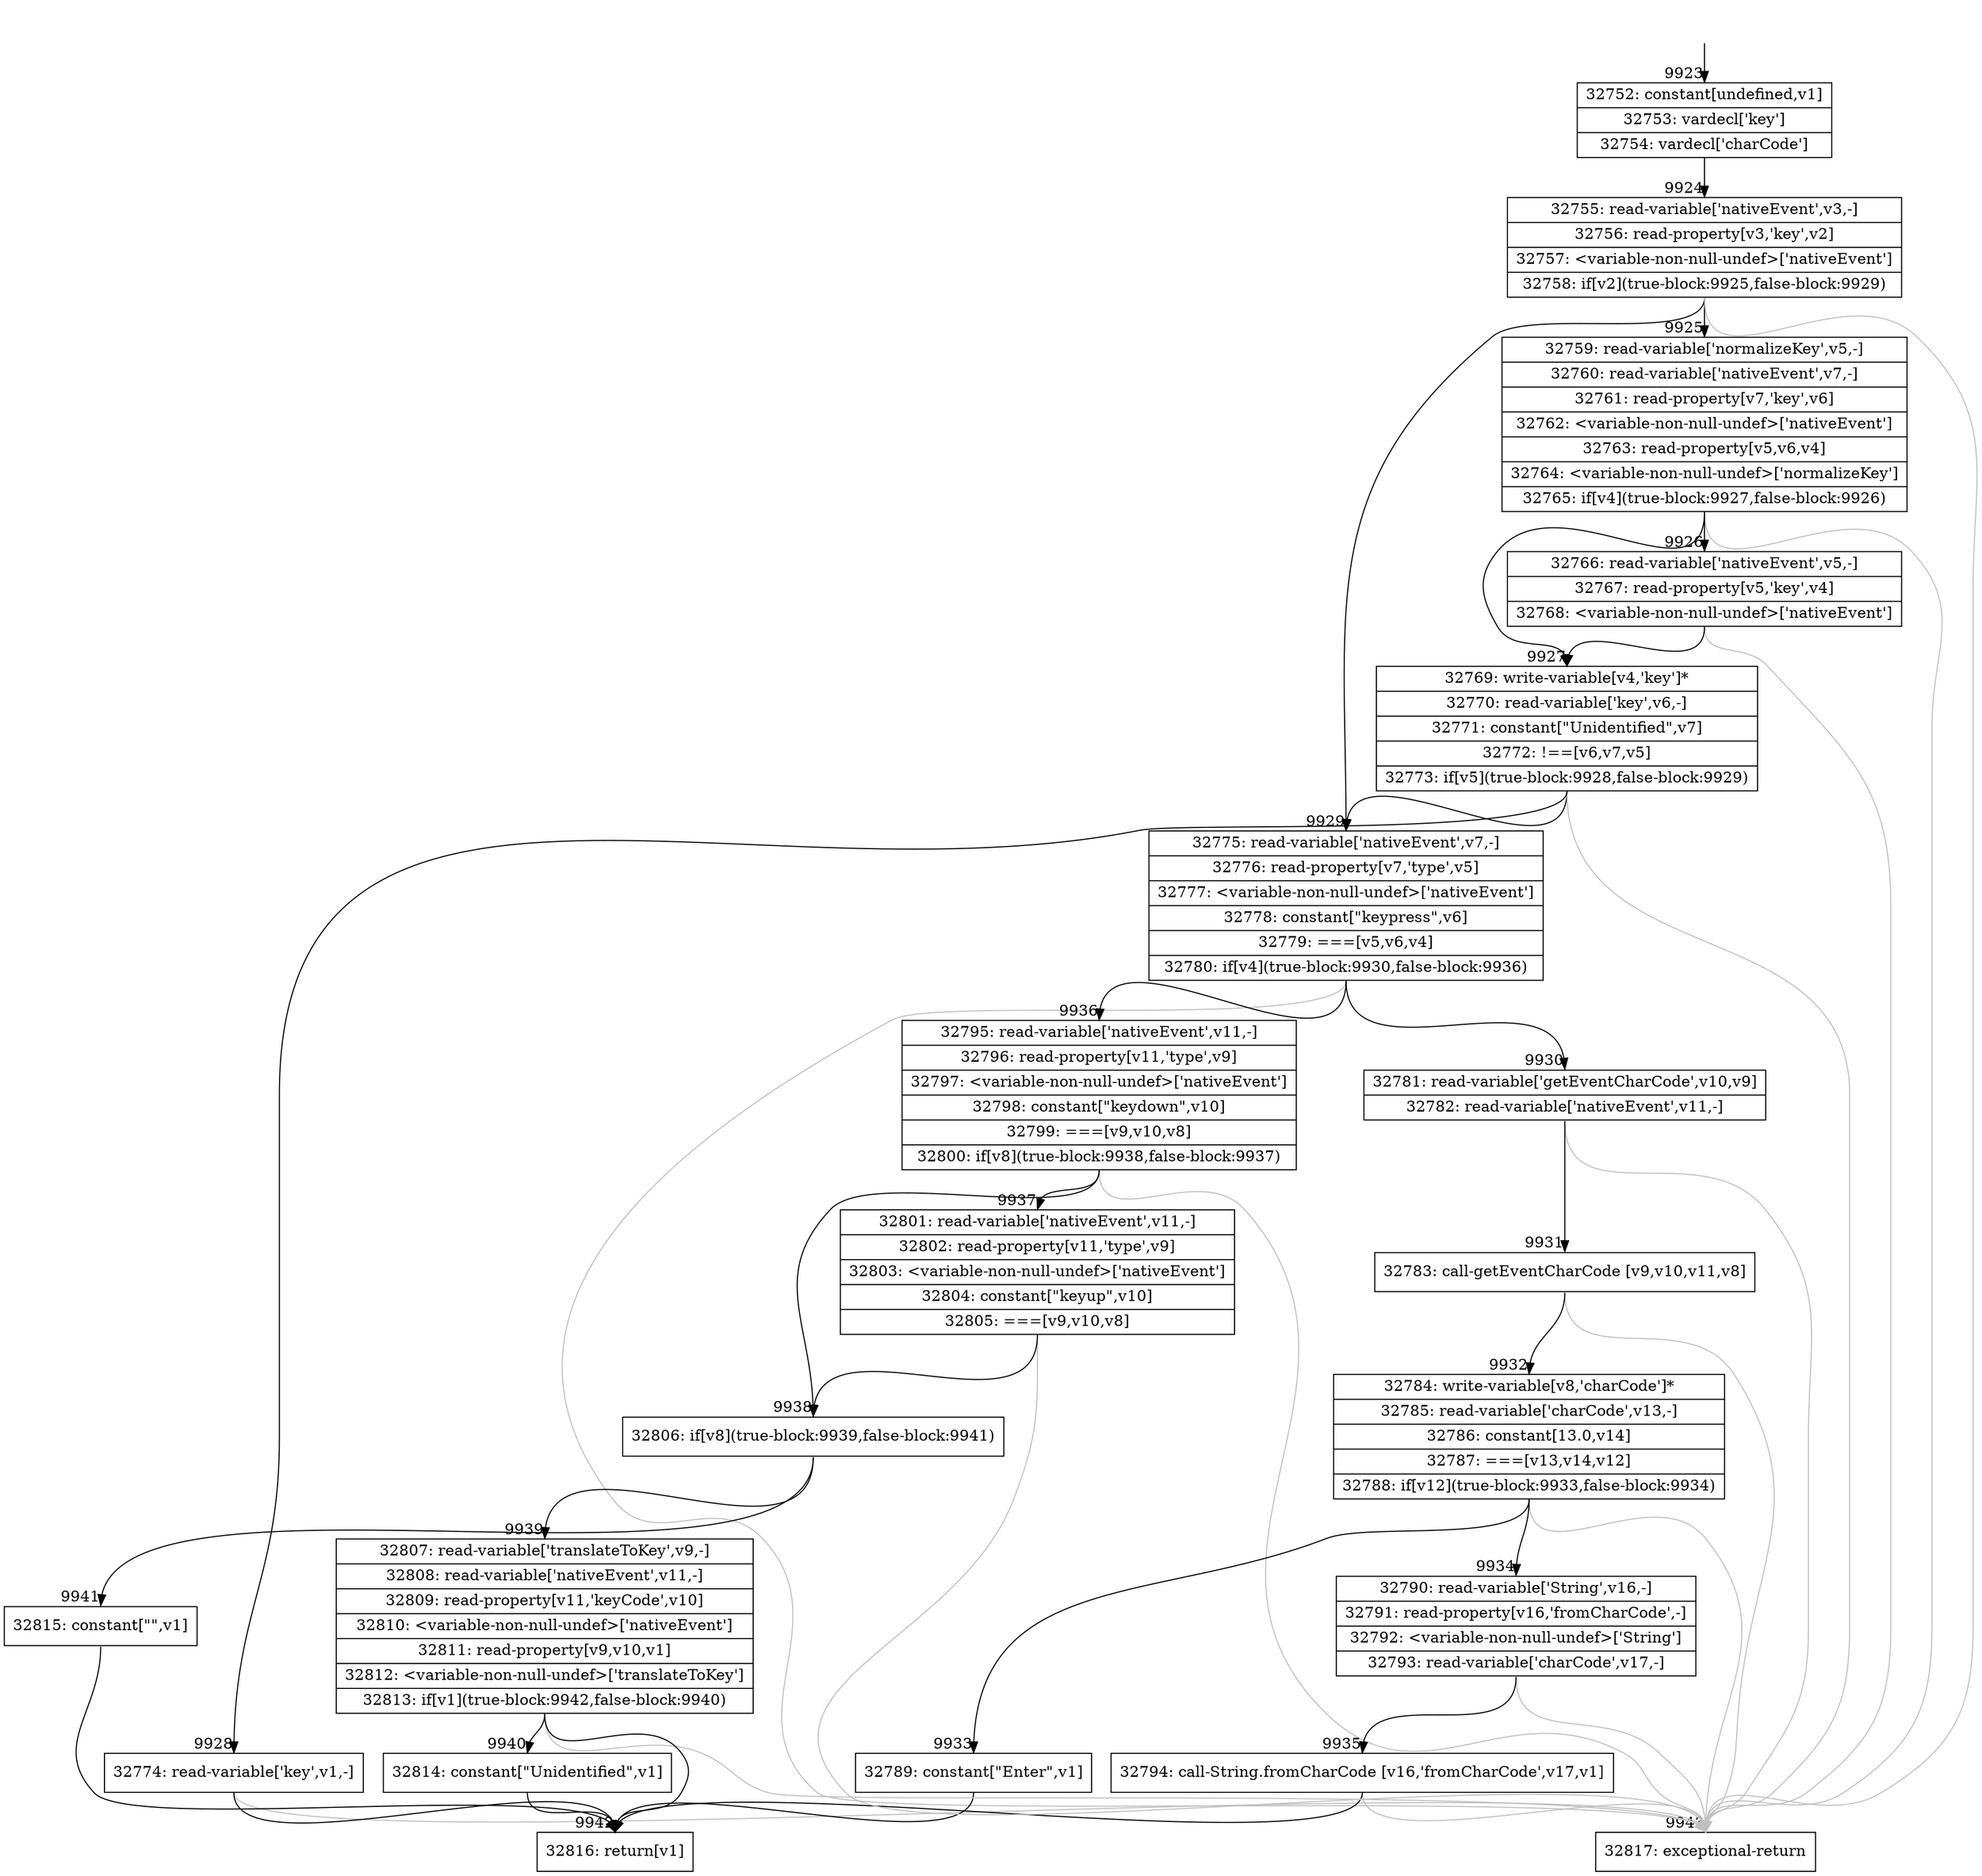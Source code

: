 digraph {
rankdir="TD"
BB_entry741[shape=none,label=""];
BB_entry741 -> BB9923 [tailport=s, headport=n, headlabel="    9923"]
BB9923 [shape=record label="{32752: constant[undefined,v1]|32753: vardecl['key']|32754: vardecl['charCode']}" ] 
BB9923 -> BB9924 [tailport=s, headport=n, headlabel="      9924"]
BB9924 [shape=record label="{32755: read-variable['nativeEvent',v3,-]|32756: read-property[v3,'key',v2]|32757: \<variable-non-null-undef\>['nativeEvent']|32758: if[v2](true-block:9925,false-block:9929)}" ] 
BB9924 -> BB9925 [tailport=s, headport=n, headlabel="      9925"]
BB9924 -> BB9929 [tailport=s, headport=n, headlabel="      9929"]
BB9924 -> BB9943 [tailport=s, headport=n, color=gray, headlabel="      9943"]
BB9925 [shape=record label="{32759: read-variable['normalizeKey',v5,-]|32760: read-variable['nativeEvent',v7,-]|32761: read-property[v7,'key',v6]|32762: \<variable-non-null-undef\>['nativeEvent']|32763: read-property[v5,v6,v4]|32764: \<variable-non-null-undef\>['normalizeKey']|32765: if[v4](true-block:9927,false-block:9926)}" ] 
BB9925 -> BB9927 [tailport=s, headport=n, headlabel="      9927"]
BB9925 -> BB9926 [tailport=s, headport=n, headlabel="      9926"]
BB9925 -> BB9943 [tailport=s, headport=n, color=gray]
BB9926 [shape=record label="{32766: read-variable['nativeEvent',v5,-]|32767: read-property[v5,'key',v4]|32768: \<variable-non-null-undef\>['nativeEvent']}" ] 
BB9926 -> BB9927 [tailport=s, headport=n]
BB9926 -> BB9943 [tailport=s, headport=n, color=gray]
BB9927 [shape=record label="{32769: write-variable[v4,'key']*|32770: read-variable['key',v6,-]|32771: constant[\"Unidentified\",v7]|32772: !==[v6,v7,v5]|32773: if[v5](true-block:9928,false-block:9929)}" ] 
BB9927 -> BB9928 [tailport=s, headport=n, headlabel="      9928"]
BB9927 -> BB9929 [tailport=s, headport=n]
BB9927 -> BB9943 [tailport=s, headport=n, color=gray]
BB9928 [shape=record label="{32774: read-variable['key',v1,-]}" ] 
BB9928 -> BB9942 [tailport=s, headport=n, headlabel="      9942"]
BB9928 -> BB9943 [tailport=s, headport=n, color=gray]
BB9929 [shape=record label="{32775: read-variable['nativeEvent',v7,-]|32776: read-property[v7,'type',v5]|32777: \<variable-non-null-undef\>['nativeEvent']|32778: constant[\"keypress\",v6]|32779: ===[v5,v6,v4]|32780: if[v4](true-block:9930,false-block:9936)}" ] 
BB9929 -> BB9930 [tailport=s, headport=n, headlabel="      9930"]
BB9929 -> BB9936 [tailport=s, headport=n, headlabel="      9936"]
BB9929 -> BB9943 [tailport=s, headport=n, color=gray]
BB9930 [shape=record label="{32781: read-variable['getEventCharCode',v10,v9]|32782: read-variable['nativeEvent',v11,-]}" ] 
BB9930 -> BB9931 [tailport=s, headport=n, headlabel="      9931"]
BB9930 -> BB9943 [tailport=s, headport=n, color=gray]
BB9931 [shape=record label="{32783: call-getEventCharCode [v9,v10,v11,v8]}" ] 
BB9931 -> BB9932 [tailport=s, headport=n, headlabel="      9932"]
BB9931 -> BB9943 [tailport=s, headport=n, color=gray]
BB9932 [shape=record label="{32784: write-variable[v8,'charCode']*|32785: read-variable['charCode',v13,-]|32786: constant[13.0,v14]|32787: ===[v13,v14,v12]|32788: if[v12](true-block:9933,false-block:9934)}" ] 
BB9932 -> BB9933 [tailport=s, headport=n, headlabel="      9933"]
BB9932 -> BB9934 [tailport=s, headport=n, headlabel="      9934"]
BB9932 -> BB9943 [tailport=s, headport=n, color=gray]
BB9933 [shape=record label="{32789: constant[\"Enter\",v1]}" ] 
BB9933 -> BB9942 [tailport=s, headport=n]
BB9934 [shape=record label="{32790: read-variable['String',v16,-]|32791: read-property[v16,'fromCharCode',-]|32792: \<variable-non-null-undef\>['String']|32793: read-variable['charCode',v17,-]}" ] 
BB9934 -> BB9935 [tailport=s, headport=n, headlabel="      9935"]
BB9934 -> BB9943 [tailport=s, headport=n, color=gray]
BB9935 [shape=record label="{32794: call-String.fromCharCode [v16,'fromCharCode',v17,v1]}" ] 
BB9935 -> BB9942 [tailport=s, headport=n]
BB9935 -> BB9943 [tailport=s, headport=n, color=gray]
BB9936 [shape=record label="{32795: read-variable['nativeEvent',v11,-]|32796: read-property[v11,'type',v9]|32797: \<variable-non-null-undef\>['nativeEvent']|32798: constant[\"keydown\",v10]|32799: ===[v9,v10,v8]|32800: if[v8](true-block:9938,false-block:9937)}" ] 
BB9936 -> BB9938 [tailport=s, headport=n, headlabel="      9938"]
BB9936 -> BB9937 [tailport=s, headport=n, headlabel="      9937"]
BB9936 -> BB9943 [tailport=s, headport=n, color=gray]
BB9937 [shape=record label="{32801: read-variable['nativeEvent',v11,-]|32802: read-property[v11,'type',v9]|32803: \<variable-non-null-undef\>['nativeEvent']|32804: constant[\"keyup\",v10]|32805: ===[v9,v10,v8]}" ] 
BB9937 -> BB9938 [tailport=s, headport=n]
BB9937 -> BB9943 [tailport=s, headport=n, color=gray]
BB9938 [shape=record label="{32806: if[v8](true-block:9939,false-block:9941)}" ] 
BB9938 -> BB9939 [tailport=s, headport=n, headlabel="      9939"]
BB9938 -> BB9941 [tailport=s, headport=n, headlabel="      9941"]
BB9939 [shape=record label="{32807: read-variable['translateToKey',v9,-]|32808: read-variable['nativeEvent',v11,-]|32809: read-property[v11,'keyCode',v10]|32810: \<variable-non-null-undef\>['nativeEvent']|32811: read-property[v9,v10,v1]|32812: \<variable-non-null-undef\>['translateToKey']|32813: if[v1](true-block:9942,false-block:9940)}" ] 
BB9939 -> BB9942 [tailport=s, headport=n]
BB9939 -> BB9940 [tailport=s, headport=n, headlabel="      9940"]
BB9939 -> BB9943 [tailport=s, headport=n, color=gray]
BB9940 [shape=record label="{32814: constant[\"Unidentified\",v1]}" ] 
BB9940 -> BB9942 [tailport=s, headport=n]
BB9941 [shape=record label="{32815: constant[\"\",v1]}" ] 
BB9941 -> BB9942 [tailport=s, headport=n]
BB9942 [shape=record label="{32816: return[v1]}" ] 
BB9943 [shape=record label="{32817: exceptional-return}" ] 
//#$~ 17751
}
